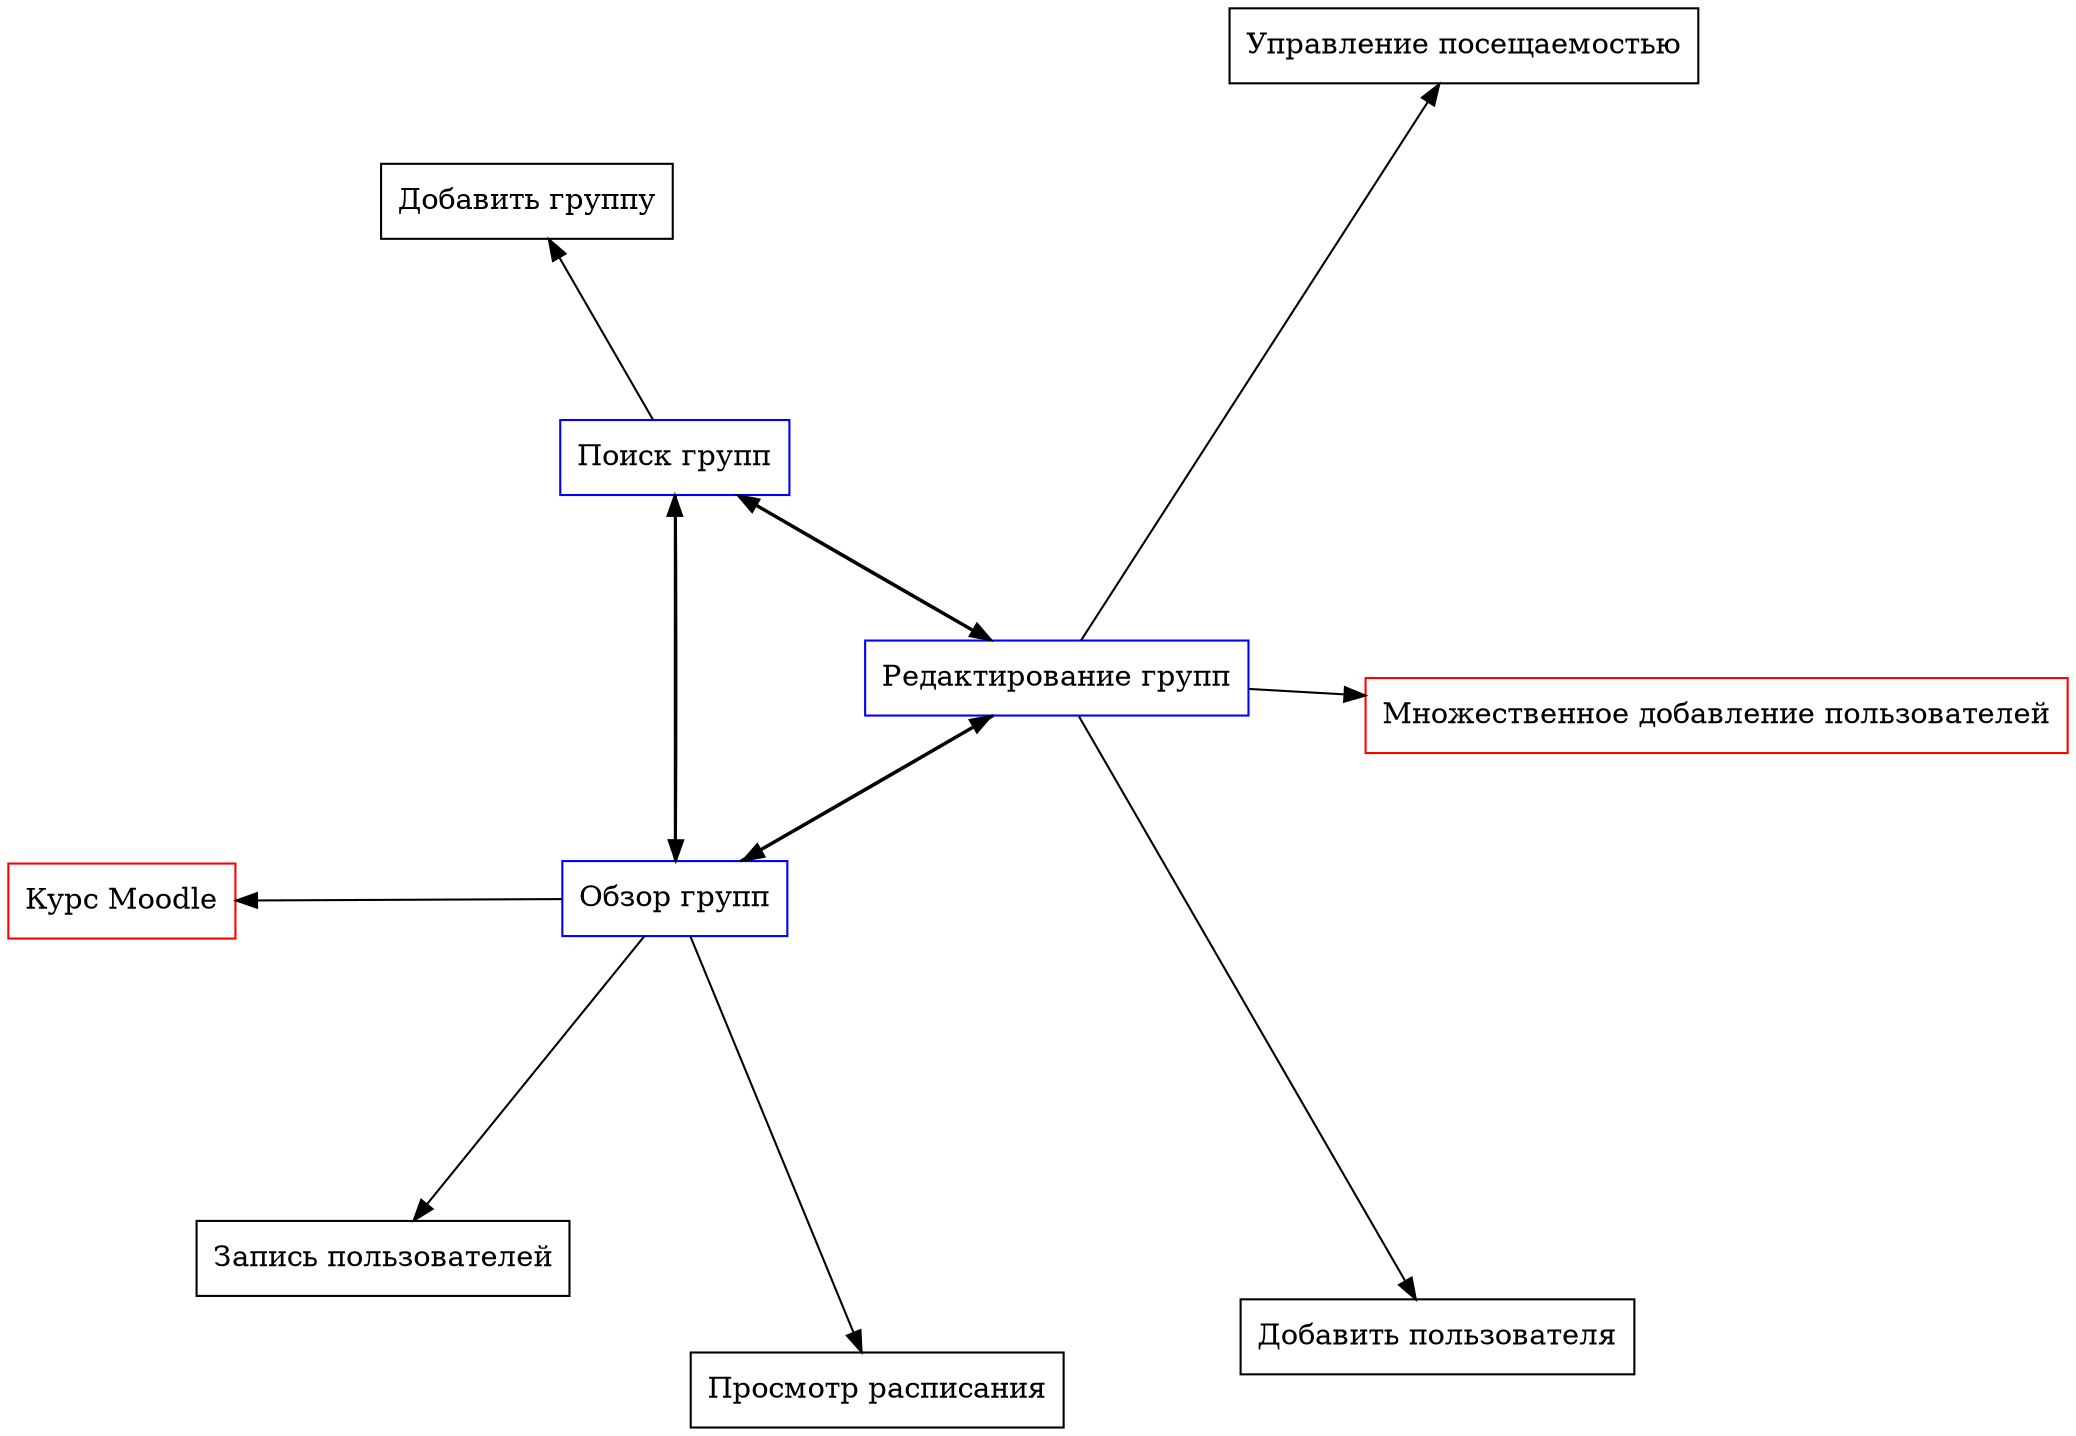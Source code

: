 digraph UI {

layout=circo;
graph [nodesep="0"];
node[shape=rect];

list_g [label = "Обзор групп" color=blue]
find_g [label = "Поиск групп" color=blue]
edit_g [label = "Редактирование групп" color=blue]
m_course [label = "Курс Moodle" color=red]
b_enrol [label = "Запись пользователей"]
b_scheduler [label = "Просмотр расписания"]
b_add_g [label = "Добавить группу"]
b_user_add [label = "Добавить пользователя"]
m_bulk [label = "Множественное добавление пользователей" color=red]
m_visits [label = "Управление посещаемостью"]

list_g -> find_g;
list_g -> edit_g;
find_g -> list_g;
find_g -> edit_g;
edit_g -> list_g;
edit_g -> find_g;

list_g -> m_course;
list_g -> b_enrol;
list_g -> b_scheduler;
find_g -> b_add_g;
edit_g -> b_user_add;
edit_g -> m_bulk;
edit_g -> m_visits;
}

